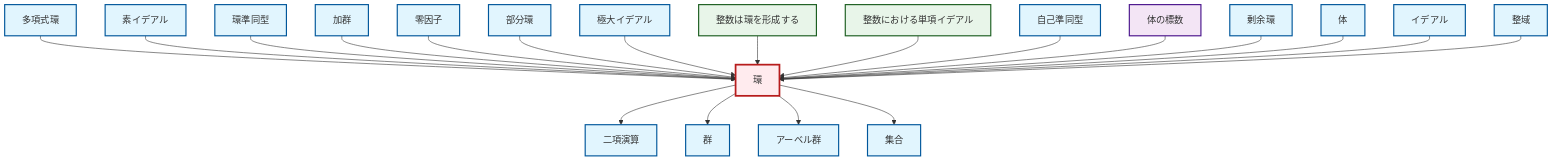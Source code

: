 graph TD
    classDef definition fill:#e1f5fe,stroke:#01579b,stroke-width:2px
    classDef theorem fill:#f3e5f5,stroke:#4a148c,stroke-width:2px
    classDef axiom fill:#fff3e0,stroke:#e65100,stroke-width:2px
    classDef example fill:#e8f5e9,stroke:#1b5e20,stroke-width:2px
    classDef current fill:#ffebee,stroke:#b71c1c,stroke-width:3px
    def-zero-divisor["零因子"]:::definition
    def-endomorphism["自己準同型"]:::definition
    def-module["加群"]:::definition
    ex-principal-ideal["整数における単項イデアル"]:::example
    def-group["群"]:::definition
    ex-integers-ring["整数は環を形成する"]:::example
    def-field["体"]:::definition
    def-integral-domain["整域"]:::definition
    thm-field-characteristic["体の標数"]:::theorem
    def-abelian-group["アーベル群"]:::definition
    def-quotient-ring["剰余環"]:::definition
    def-ideal["イデアル"]:::definition
    def-polynomial-ring["多項式環"]:::definition
    def-set["集合"]:::definition
    def-binary-operation["二項演算"]:::definition
    def-ring-homomorphism["環準同型"]:::definition
    def-maximal-ideal["極大イデアル"]:::definition
    def-ring["環"]:::definition
    def-prime-ideal["素イデアル"]:::definition
    def-subring["部分環"]:::definition
    def-polynomial-ring --> def-ring
    def-ring --> def-binary-operation
    def-prime-ideal --> def-ring
    def-ring-homomorphism --> def-ring
    def-module --> def-ring
    def-zero-divisor --> def-ring
    def-subring --> def-ring
    def-maximal-ideal --> def-ring
    ex-integers-ring --> def-ring
    ex-principal-ideal --> def-ring
    def-ring --> def-group
    def-endomorphism --> def-ring
    thm-field-characteristic --> def-ring
    def-quotient-ring --> def-ring
    def-field --> def-ring
    def-ring --> def-abelian-group
    def-ideal --> def-ring
    def-ring --> def-set
    def-integral-domain --> def-ring
    class def-ring current